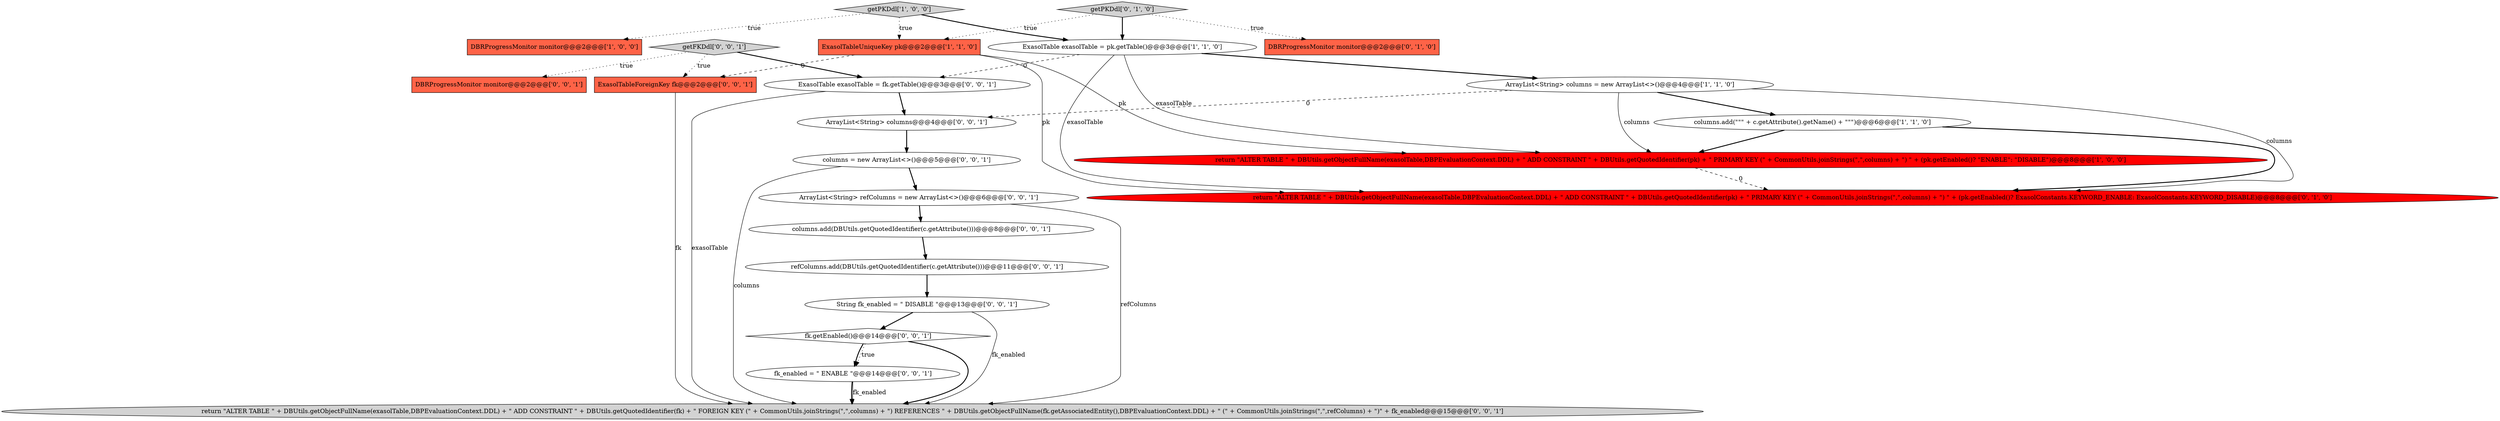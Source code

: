 digraph {
17 [style = filled, label = "fk.getEnabled()@@@14@@@['0', '0', '1']", fillcolor = white, shape = diamond image = "AAA0AAABBB3BBB"];
5 [style = filled, label = "ExasolTable exasolTable = pk.getTable()@@@3@@@['1', '1', '0']", fillcolor = white, shape = ellipse image = "AAA0AAABBB1BBB"];
21 [style = filled, label = "String fk_enabled = \" DISABLE \"@@@13@@@['0', '0', '1']", fillcolor = white, shape = ellipse image = "AAA0AAABBB3BBB"];
4 [style = filled, label = "columns.add(\"\"\" + c.getAttribute().getName() + \"\"\")@@@6@@@['1', '1', '0']", fillcolor = white, shape = ellipse image = "AAA0AAABBB1BBB"];
22 [style = filled, label = "ExasolTableForeignKey fk@@@2@@@['0', '0', '1']", fillcolor = tomato, shape = box image = "AAA0AAABBB3BBB"];
10 [style = filled, label = "return \"ALTER TABLE \" + DBUtils.getObjectFullName(exasolTable,DBPEvaluationContext.DDL) + \" ADD CONSTRAINT \" + DBUtils.getQuotedIdentifier(fk) + \" FOREIGN KEY (\" + CommonUtils.joinStrings(\",\",columns) + \") REFERENCES \" + DBUtils.getObjectFullName(fk.getAssociatedEntity(),DBPEvaluationContext.DDL) + \" (\" + CommonUtils.joinStrings(\",\",refColumns) + \")\" + fk_enabled@@@15@@@['0', '0', '1']", fillcolor = lightgray, shape = ellipse image = "AAA0AAABBB3BBB"];
6 [style = filled, label = "ArrayList<String> columns = new ArrayList<>()@@@4@@@['1', '1', '0']", fillcolor = white, shape = ellipse image = "AAA0AAABBB1BBB"];
20 [style = filled, label = "DBRProgressMonitor monitor@@@2@@@['0', '0', '1']", fillcolor = tomato, shape = box image = "AAA0AAABBB3BBB"];
12 [style = filled, label = "columns = new ArrayList<>()@@@5@@@['0', '0', '1']", fillcolor = white, shape = ellipse image = "AAA0AAABBB3BBB"];
19 [style = filled, label = "refColumns.add(DBUtils.getQuotedIdentifier(c.getAttribute()))@@@11@@@['0', '0', '1']", fillcolor = white, shape = ellipse image = "AAA0AAABBB3BBB"];
18 [style = filled, label = "fk_enabled = \" ENABLE \"@@@14@@@['0', '0', '1']", fillcolor = white, shape = ellipse image = "AAA0AAABBB3BBB"];
9 [style = filled, label = "return \"ALTER TABLE \" + DBUtils.getObjectFullName(exasolTable,DBPEvaluationContext.DDL) + \" ADD CONSTRAINT \" + DBUtils.getQuotedIdentifier(pk) + \" PRIMARY KEY (\" + CommonUtils.joinStrings(\",\",columns) + \") \" + (pk.getEnabled()? ExasolConstants.KEYWORD_ENABLE: ExasolConstants.KEYWORD_DISABLE)@@@8@@@['0', '1', '0']", fillcolor = red, shape = ellipse image = "AAA1AAABBB2BBB"];
2 [style = filled, label = "getPKDdl['1', '0', '0']", fillcolor = lightgray, shape = diamond image = "AAA0AAABBB1BBB"];
0 [style = filled, label = "DBRProgressMonitor monitor@@@2@@@['1', '0', '0']", fillcolor = tomato, shape = box image = "AAA0AAABBB1BBB"];
7 [style = filled, label = "getPKDdl['0', '1', '0']", fillcolor = lightgray, shape = diamond image = "AAA0AAABBB2BBB"];
14 [style = filled, label = "ExasolTable exasolTable = fk.getTable()@@@3@@@['0', '0', '1']", fillcolor = white, shape = ellipse image = "AAA0AAABBB3BBB"];
1 [style = filled, label = "return \"ALTER TABLE \" + DBUtils.getObjectFullName(exasolTable,DBPEvaluationContext.DDL) + \" ADD CONSTRAINT \" + DBUtils.getQuotedIdentifier(pk) + \" PRIMARY KEY (\" + CommonUtils.joinStrings(\",\",columns) + \") \" + (pk.getEnabled()? \"ENABLE\": \"DISABLE\")@@@8@@@['1', '0', '0']", fillcolor = red, shape = ellipse image = "AAA1AAABBB1BBB"];
3 [style = filled, label = "ExasolTableUniqueKey pk@@@2@@@['1', '1', '0']", fillcolor = tomato, shape = box image = "AAA0AAABBB1BBB"];
11 [style = filled, label = "columns.add(DBUtils.getQuotedIdentifier(c.getAttribute()))@@@8@@@['0', '0', '1']", fillcolor = white, shape = ellipse image = "AAA0AAABBB3BBB"];
16 [style = filled, label = "getFKDdl['0', '0', '1']", fillcolor = lightgray, shape = diamond image = "AAA0AAABBB3BBB"];
8 [style = filled, label = "DBRProgressMonitor monitor@@@2@@@['0', '1', '0']", fillcolor = tomato, shape = box image = "AAA0AAABBB2BBB"];
13 [style = filled, label = "ArrayList<String> columns@@@4@@@['0', '0', '1']", fillcolor = white, shape = ellipse image = "AAA0AAABBB3BBB"];
15 [style = filled, label = "ArrayList<String> refColumns = new ArrayList<>()@@@6@@@['0', '0', '1']", fillcolor = white, shape = ellipse image = "AAA0AAABBB3BBB"];
2->3 [style = dotted, label="true"];
4->9 [style = bold, label=""];
17->10 [style = bold, label=""];
3->9 [style = solid, label="pk"];
14->10 [style = solid, label="exasolTable"];
2->0 [style = dotted, label="true"];
5->14 [style = dashed, label="0"];
17->18 [style = dotted, label="true"];
6->9 [style = solid, label="columns"];
3->1 [style = solid, label="pk"];
12->15 [style = bold, label=""];
18->10 [style = solid, label="fk_enabled"];
6->1 [style = solid, label="columns"];
5->1 [style = solid, label="exasolTable"];
16->20 [style = dotted, label="true"];
1->9 [style = dashed, label="0"];
3->22 [style = dashed, label="0"];
22->10 [style = solid, label="fk"];
11->19 [style = bold, label=""];
16->22 [style = dotted, label="true"];
15->10 [style = solid, label="refColumns"];
6->4 [style = bold, label=""];
7->5 [style = bold, label=""];
13->12 [style = bold, label=""];
5->9 [style = solid, label="exasolTable"];
6->13 [style = dashed, label="0"];
5->6 [style = bold, label=""];
15->11 [style = bold, label=""];
18->10 [style = bold, label=""];
7->3 [style = dotted, label="true"];
12->10 [style = solid, label="columns"];
21->10 [style = solid, label="fk_enabled"];
16->14 [style = bold, label=""];
4->1 [style = bold, label=""];
14->13 [style = bold, label=""];
7->8 [style = dotted, label="true"];
21->17 [style = bold, label=""];
17->18 [style = bold, label=""];
2->5 [style = bold, label=""];
19->21 [style = bold, label=""];
}
